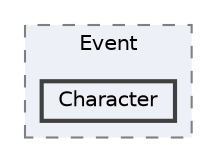 digraph "C:/Users/むずでょ/Documents/Unity Projects/RMU-1-00-00-Research/Assets/RPGMaker/Codebase/Runtime/Event/Character"
{
 // LATEX_PDF_SIZE
  bgcolor="transparent";
  edge [fontname=Helvetica,fontsize=10,labelfontname=Helvetica,labelfontsize=10];
  node [fontname=Helvetica,fontsize=10,shape=box,height=0.2,width=0.4];
  compound=true
  subgraph clusterdir_985f8ab5cf3eaa27d3ed18c5c6baf0fe {
    graph [ bgcolor="#edf0f7", pencolor="grey50", label="Event", fontname=Helvetica,fontsize=10 style="filled,dashed", URL="dir_985f8ab5cf3eaa27d3ed18c5c6baf0fe.html",tooltip=""]
  dir_f14667fdd100444c3a52d0c8af13ae4f [label="Character", fillcolor="#edf0f7", color="grey25", style="filled,bold", URL="dir_f14667fdd100444c3a52d0c8af13ae4f.html",tooltip=""];
  }
}
